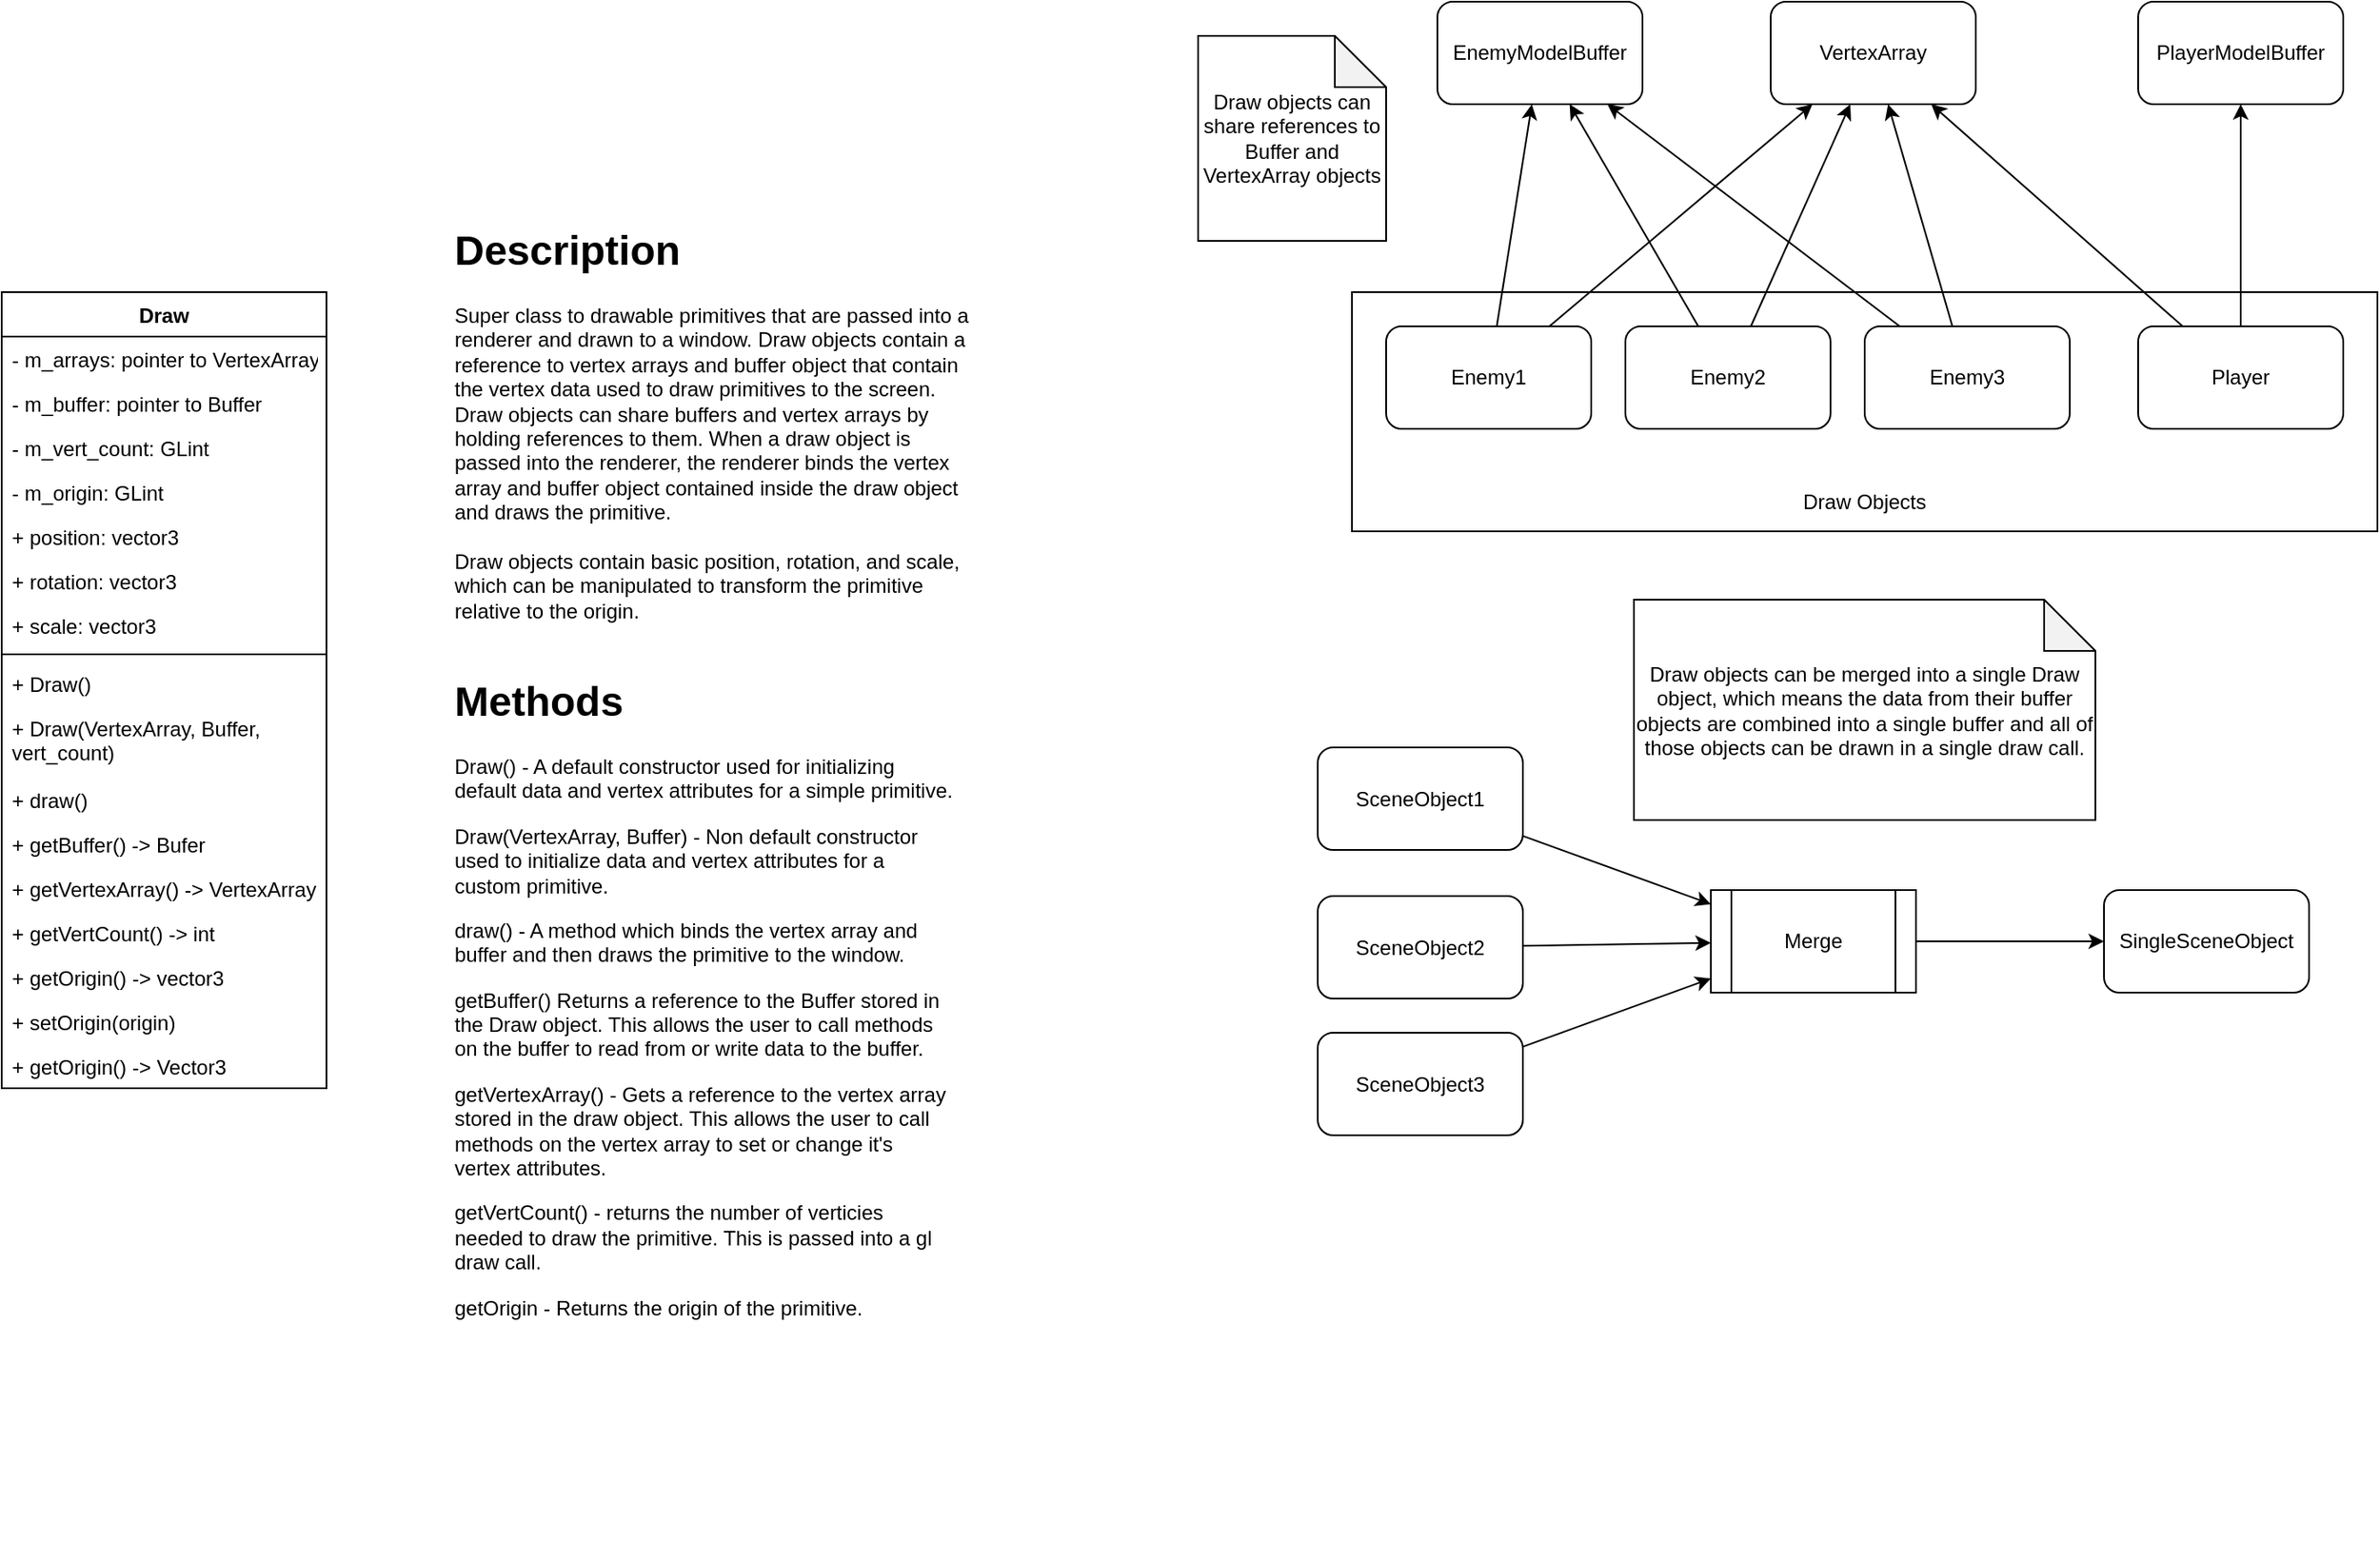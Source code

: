 <mxfile version="14.6.13" type="device"><diagram id="qsjShgKbwdF3y_M5vt2b" name="Page-1"><mxGraphModel dx="1086" dy="966" grid="1" gridSize="10" guides="1" tooltips="1" connect="1" arrows="1" fold="1" page="1" pageScale="1" pageWidth="850" pageHeight="1100" math="0" shadow="0"><root><mxCell id="0"/><mxCell id="1" parent="0"/><mxCell id="NPaTOsSbXUrD-moyDSGT-16" value="" style="rounded=0;whiteSpace=wrap;html=1;" vertex="1" parent="1"><mxGeometry x="960" y="210" width="600" height="140" as="geometry"/></mxCell><mxCell id="PDOAf9BVDCv0E4kB47-G-1" value="Draw" style="swimlane;fontStyle=1;align=center;verticalAlign=top;childLayout=stackLayout;horizontal=1;startSize=26;horizontalStack=0;resizeParent=1;resizeParentMax=0;resizeLast=0;collapsible=1;marginBottom=0;" parent="1" vertex="1"><mxGeometry x="170" y="210" width="190" height="466" as="geometry"/></mxCell><mxCell id="PDOAf9BVDCv0E4kB47-G-6" value="- m_arrays: pointer to VertexArray" style="text;strokeColor=none;fillColor=none;align=left;verticalAlign=top;spacingLeft=4;spacingRight=4;overflow=hidden;rotatable=0;points=[[0,0.5],[1,0.5]];portConstraint=eastwest;" parent="PDOAf9BVDCv0E4kB47-G-1" vertex="1"><mxGeometry y="26" width="190" height="26" as="geometry"/></mxCell><mxCell id="PDOAf9BVDCv0E4kB47-G-12" value="- m_buffer: pointer to Buffer" style="text;strokeColor=none;fillColor=none;align=left;verticalAlign=top;spacingLeft=4;spacingRight=4;overflow=hidden;rotatable=0;points=[[0,0.5],[1,0.5]];portConstraint=eastwest;" parent="PDOAf9BVDCv0E4kB47-G-1" vertex="1"><mxGeometry y="52" width="190" height="26" as="geometry"/></mxCell><mxCell id="nk0rCjZOcF5ZieFdhfrZ-9" value="- m_vert_count: GLint" style="text;strokeColor=none;fillColor=none;align=left;verticalAlign=top;spacingLeft=4;spacingRight=4;overflow=hidden;rotatable=0;points=[[0,0.5],[1,0.5]];portConstraint=eastwest;" parent="PDOAf9BVDCv0E4kB47-G-1" vertex="1"><mxGeometry y="78" width="190" height="26" as="geometry"/></mxCell><mxCell id="nk0rCjZOcF5ZieFdhfrZ-6" value="- m_origin: GLint" style="text;strokeColor=none;fillColor=none;align=left;verticalAlign=top;spacingLeft=4;spacingRight=4;overflow=hidden;rotatable=0;points=[[0,0.5],[1,0.5]];portConstraint=eastwest;" parent="PDOAf9BVDCv0E4kB47-G-1" vertex="1"><mxGeometry y="104" width="190" height="26" as="geometry"/></mxCell><mxCell id="nk0rCjZOcF5ZieFdhfrZ-7" value="+ position: vector3" style="text;strokeColor=none;fillColor=none;align=left;verticalAlign=top;spacingLeft=4;spacingRight=4;overflow=hidden;rotatable=0;points=[[0,0.5],[1,0.5]];portConstraint=eastwest;" parent="PDOAf9BVDCv0E4kB47-G-1" vertex="1"><mxGeometry y="130" width="190" height="26" as="geometry"/></mxCell><mxCell id="nk0rCjZOcF5ZieFdhfrZ-8" value="+ rotation: vector3" style="text;strokeColor=none;fillColor=none;align=left;verticalAlign=top;spacingLeft=4;spacingRight=4;overflow=hidden;rotatable=0;points=[[0,0.5],[1,0.5]];portConstraint=eastwest;" parent="PDOAf9BVDCv0E4kB47-G-1" vertex="1"><mxGeometry y="156" width="190" height="26" as="geometry"/></mxCell><mxCell id="PDOAf9BVDCv0E4kB47-G-2" value="+ scale: vector3" style="text;strokeColor=none;fillColor=none;align=left;verticalAlign=top;spacingLeft=4;spacingRight=4;overflow=hidden;rotatable=0;points=[[0,0.5],[1,0.5]];portConstraint=eastwest;" parent="PDOAf9BVDCv0E4kB47-G-1" vertex="1"><mxGeometry y="182" width="190" height="26" as="geometry"/></mxCell><mxCell id="PDOAf9BVDCv0E4kB47-G-3" value="" style="line;strokeWidth=1;fillColor=none;align=left;verticalAlign=middle;spacingTop=-1;spacingLeft=3;spacingRight=3;rotatable=0;labelPosition=right;points=[];portConstraint=eastwest;" parent="PDOAf9BVDCv0E4kB47-G-1" vertex="1"><mxGeometry y="208" width="190" height="8" as="geometry"/></mxCell><mxCell id="PDOAf9BVDCv0E4kB47-G-14" value="+ Draw()" style="text;strokeColor=none;fillColor=none;align=left;verticalAlign=top;spacingLeft=4;spacingRight=4;overflow=hidden;rotatable=0;points=[[0,0.5],[1,0.5]];portConstraint=eastwest;" parent="PDOAf9BVDCv0E4kB47-G-1" vertex="1"><mxGeometry y="216" width="190" height="26" as="geometry"/></mxCell><mxCell id="nk0rCjZOcF5ZieFdhfrZ-13" value="+ Draw(VertexArray, Buffer,&#10;vert_count)" style="text;strokeColor=none;fillColor=none;align=left;verticalAlign=top;spacingLeft=4;spacingRight=4;overflow=hidden;rotatable=0;points=[[0,0.5],[1,0.5]];portConstraint=eastwest;" parent="PDOAf9BVDCv0E4kB47-G-1" vertex="1"><mxGeometry y="242" width="190" height="42" as="geometry"/></mxCell><mxCell id="nk0rCjZOcF5ZieFdhfrZ-1" value="+ draw()" style="text;strokeColor=none;fillColor=none;align=left;verticalAlign=top;spacingLeft=4;spacingRight=4;overflow=hidden;rotatable=0;points=[[0,0.5],[1,0.5]];portConstraint=eastwest;" parent="PDOAf9BVDCv0E4kB47-G-1" vertex="1"><mxGeometry y="284" width="190" height="26" as="geometry"/></mxCell><mxCell id="nk0rCjZOcF5ZieFdhfrZ-3" value="+ getBuffer() -&gt; Bufer" style="text;strokeColor=none;fillColor=none;align=left;verticalAlign=top;spacingLeft=4;spacingRight=4;overflow=hidden;rotatable=0;points=[[0,0.5],[1,0.5]];portConstraint=eastwest;" parent="PDOAf9BVDCv0E4kB47-G-1" vertex="1"><mxGeometry y="310" width="190" height="26" as="geometry"/></mxCell><mxCell id="nk0rCjZOcF5ZieFdhfrZ-5" value="+ getVertexArray() -&gt; VertexArray" style="text;strokeColor=none;fillColor=none;align=left;verticalAlign=top;spacingLeft=4;spacingRight=4;overflow=hidden;rotatable=0;points=[[0,0.5],[1,0.5]];portConstraint=eastwest;" parent="PDOAf9BVDCv0E4kB47-G-1" vertex="1"><mxGeometry y="336" width="190" height="26" as="geometry"/></mxCell><mxCell id="nk0rCjZOcF5ZieFdhfrZ-10" value="+ getVertCount() -&gt; int" style="text;strokeColor=none;fillColor=none;align=left;verticalAlign=top;spacingLeft=4;spacingRight=4;overflow=hidden;rotatable=0;points=[[0,0.5],[1,0.5]];portConstraint=eastwest;" parent="PDOAf9BVDCv0E4kB47-G-1" vertex="1"><mxGeometry y="362" width="190" height="26" as="geometry"/></mxCell><mxCell id="nk0rCjZOcF5ZieFdhfrZ-11" value="+ getOrigin() -&gt; vector3" style="text;strokeColor=none;fillColor=none;align=left;verticalAlign=top;spacingLeft=4;spacingRight=4;overflow=hidden;rotatable=0;points=[[0,0.5],[1,0.5]];portConstraint=eastwest;" parent="PDOAf9BVDCv0E4kB47-G-1" vertex="1"><mxGeometry y="388" width="190" height="26" as="geometry"/></mxCell><mxCell id="nk0rCjZOcF5ZieFdhfrZ-12" value="+ setOrigin(origin)" style="text;strokeColor=none;fillColor=none;align=left;verticalAlign=top;spacingLeft=4;spacingRight=4;overflow=hidden;rotatable=0;points=[[0,0.5],[1,0.5]];portConstraint=eastwest;" parent="PDOAf9BVDCv0E4kB47-G-1" vertex="1"><mxGeometry y="414" width="190" height="26" as="geometry"/></mxCell><mxCell id="PDOAf9BVDCv0E4kB47-G-8" value="+ getOrigin() -&gt; Vector3" style="text;strokeColor=none;fillColor=none;align=left;verticalAlign=top;spacingLeft=4;spacingRight=4;overflow=hidden;rotatable=0;points=[[0,0.5],[1,0.5]];portConstraint=eastwest;" parent="PDOAf9BVDCv0E4kB47-G-1" vertex="1"><mxGeometry y="440" width="190" height="26" as="geometry"/></mxCell><mxCell id="PDOAf9BVDCv0E4kB47-G-5" value="&lt;h1&gt;Description&lt;/h1&gt;&lt;div&gt;Super class to drawable primitives that are passed into a renderer and drawn to a window. Draw objects contain a reference to vertex arrays and buffer object that contain the vertex data used to draw primitives to the screen. Draw objects can share buffers and vertex arrays by holding references to them. When a draw object is passed into the renderer, the renderer binds the vertex array and buffer object contained inside the draw object and draws the primitive.&lt;/div&gt;&lt;div&gt;&lt;br&gt;&lt;/div&gt;&lt;div&gt;Draw objects contain basic position, rotation, and scale, which can be manipulated to transform the primitive relative to the origin.&lt;/div&gt;" style="text;html=1;strokeColor=none;fillColor=none;spacing=5;spacingTop=-20;whiteSpace=wrap;overflow=hidden;rounded=0;" parent="1" vertex="1"><mxGeometry x="430" y="166" width="310" height="244" as="geometry"/></mxCell><mxCell id="PDOAf9BVDCv0E4kB47-G-13" value="&lt;h1&gt;Methods&lt;/h1&gt;&lt;p&gt;Draw() - A default constructor used for initializing default data and vertex attributes for a simple primitive.&lt;/p&gt;&lt;p&gt;Draw(VertexArray, Buffer) - Non default constructor used to initialize data and vertex attributes for a custom primitive.&lt;/p&gt;&lt;p&gt;draw() - A method which binds the vertex array and buffer and then draws the primitive to the window.&lt;/p&gt;&lt;p&gt;&lt;span&gt;getBuffer() Returns a reference to the Buffer stored in the Draw object. This allows the user to call methods on the buffer to read from or write data to the buffer.&lt;/span&gt;&lt;/p&gt;&lt;p&gt;getVertexArray() - Gets a reference to the vertex array stored in the draw object. This allows the user to call methods on the vertex array to set or change it's vertex attributes.&lt;/p&gt;&lt;p&gt;getVertCount() - returns the number of verticies needed to draw the primitive. This is passed into a gl draw call.&lt;/p&gt;&lt;p&gt;getOrigin - Returns the origin of the primitive.&lt;/p&gt;" style="text;html=1;strokeColor=none;fillColor=none;spacing=5;spacingTop=-20;whiteSpace=wrap;overflow=hidden;rounded=0;" parent="1" vertex="1"><mxGeometry x="430" y="430" width="300" height="510" as="geometry"/></mxCell><mxCell id="NPaTOsSbXUrD-moyDSGT-1" value="VertexArray" style="rounded=1;whiteSpace=wrap;html=1;" vertex="1" parent="1"><mxGeometry x="1205" y="40" width="120" height="60" as="geometry"/></mxCell><mxCell id="NPaTOsSbXUrD-moyDSGT-2" value="EnemyModelBuffer" style="rounded=1;whiteSpace=wrap;html=1;" vertex="1" parent="1"><mxGeometry x="1010" y="40" width="120" height="60" as="geometry"/></mxCell><mxCell id="NPaTOsSbXUrD-moyDSGT-3" value="Enemy1" style="rounded=1;whiteSpace=wrap;html=1;" vertex="1" parent="1"><mxGeometry x="980" y="230" width="120" height="60" as="geometry"/></mxCell><mxCell id="NPaTOsSbXUrD-moyDSGT-4" value="Enemy2" style="rounded=1;whiteSpace=wrap;html=1;" vertex="1" parent="1"><mxGeometry x="1120" y="230" width="120" height="60" as="geometry"/></mxCell><mxCell id="NPaTOsSbXUrD-moyDSGT-5" value="Enemy3" style="rounded=1;whiteSpace=wrap;html=1;" vertex="1" parent="1"><mxGeometry x="1260" y="230" width="120" height="60" as="geometry"/></mxCell><mxCell id="NPaTOsSbXUrD-moyDSGT-6" value="" style="endArrow=classic;html=1;" edge="1" parent="1" source="NPaTOsSbXUrD-moyDSGT-3" target="NPaTOsSbXUrD-moyDSGT-1"><mxGeometry width="50" height="50" relative="1" as="geometry"><mxPoint x="1000" y="220" as="sourcePoint"/><mxPoint x="1050" y="170" as="targetPoint"/></mxGeometry></mxCell><mxCell id="NPaTOsSbXUrD-moyDSGT-7" value="" style="endArrow=classic;html=1;" edge="1" parent="1" source="NPaTOsSbXUrD-moyDSGT-4" target="NPaTOsSbXUrD-moyDSGT-1"><mxGeometry width="50" height="50" relative="1" as="geometry"><mxPoint x="1041.053" y="240" as="sourcePoint"/><mxPoint x="1088.947" y="110" as="targetPoint"/></mxGeometry></mxCell><mxCell id="NPaTOsSbXUrD-moyDSGT-8" value="" style="endArrow=classic;html=1;" edge="1" parent="1" source="NPaTOsSbXUrD-moyDSGT-5" target="NPaTOsSbXUrD-moyDSGT-1"><mxGeometry width="50" height="50" relative="1" as="geometry"><mxPoint x="1277.897" y="230" as="sourcePoint"/><mxPoint x="1230.003" y="100" as="targetPoint"/></mxGeometry></mxCell><mxCell id="NPaTOsSbXUrD-moyDSGT-9" value="" style="endArrow=classic;html=1;" edge="1" parent="1" source="NPaTOsSbXUrD-moyDSGT-3" target="NPaTOsSbXUrD-moyDSGT-2"><mxGeometry width="50" height="50" relative="1" as="geometry"><mxPoint x="1023.682" y="240" as="sourcePoint"/><mxPoint x="879.998" y="110" as="targetPoint"/></mxGeometry></mxCell><mxCell id="NPaTOsSbXUrD-moyDSGT-10" value="" style="endArrow=classic;html=1;" edge="1" parent="1" source="NPaTOsSbXUrD-moyDSGT-4" target="NPaTOsSbXUrD-moyDSGT-2"><mxGeometry width="50" height="50" relative="1" as="geometry"><mxPoint x="1065.526" y="240" as="sourcePoint"/><mxPoint x="1219.474" y="110" as="targetPoint"/></mxGeometry></mxCell><mxCell id="NPaTOsSbXUrD-moyDSGT-11" value="" style="endArrow=classic;html=1;" edge="1" parent="1" source="NPaTOsSbXUrD-moyDSGT-5" target="NPaTOsSbXUrD-moyDSGT-2"><mxGeometry width="50" height="50" relative="1" as="geometry"><mxPoint x="1183.421" y="240" as="sourcePoint"/><mxPoint x="1241.579" y="110" as="targetPoint"/></mxGeometry></mxCell><mxCell id="NPaTOsSbXUrD-moyDSGT-12" value="Player" style="rounded=1;whiteSpace=wrap;html=1;" vertex="1" parent="1"><mxGeometry x="1420" y="230" width="120" height="60" as="geometry"/></mxCell><mxCell id="NPaTOsSbXUrD-moyDSGT-13" value="PlayerModelBuffer" style="rounded=1;whiteSpace=wrap;html=1;" vertex="1" parent="1"><mxGeometry x="1420" y="40" width="120" height="60" as="geometry"/></mxCell><mxCell id="NPaTOsSbXUrD-moyDSGT-14" value="" style="endArrow=classic;html=1;" edge="1" parent="1" source="NPaTOsSbXUrD-moyDSGT-12" target="NPaTOsSbXUrD-moyDSGT-1"><mxGeometry width="50" height="50" relative="1" as="geometry"><mxPoint x="1520" y="190" as="sourcePoint"/><mxPoint x="1570" y="140" as="targetPoint"/></mxGeometry></mxCell><mxCell id="NPaTOsSbXUrD-moyDSGT-15" value="" style="endArrow=classic;html=1;" edge="1" parent="1" source="NPaTOsSbXUrD-moyDSGT-12" target="NPaTOsSbXUrD-moyDSGT-13"><mxGeometry width="50" height="50" relative="1" as="geometry"><mxPoint x="1590" y="190" as="sourcePoint"/><mxPoint x="1640" y="140" as="targetPoint"/></mxGeometry></mxCell><mxCell id="NPaTOsSbXUrD-moyDSGT-17" value="Draw Objects" style="text;html=1;strokeColor=none;fillColor=none;align=center;verticalAlign=middle;whiteSpace=wrap;rounded=0;" vertex="1" parent="1"><mxGeometry x="1210" y="323" width="100" height="20" as="geometry"/></mxCell><mxCell id="NPaTOsSbXUrD-moyDSGT-18" value="Draw objects can share references to Buffer and VertexArray objects" style="shape=note;whiteSpace=wrap;html=1;backgroundOutline=1;darkOpacity=0.05;" vertex="1" parent="1"><mxGeometry x="870" y="60" width="110" height="120" as="geometry"/></mxCell><mxCell id="NPaTOsSbXUrD-moyDSGT-19" value="Merge" style="shape=process;whiteSpace=wrap;html=1;backgroundOutline=1;" vertex="1" parent="1"><mxGeometry x="1170" y="560" width="120" height="60" as="geometry"/></mxCell><mxCell id="NPaTOsSbXUrD-moyDSGT-20" value="SceneObject1&lt;span style=&quot;color: rgba(0 , 0 , 0 , 0) ; font-family: monospace ; font-size: 0px&quot;&gt;%3CmxGraphModel%3E%3Croot%3E%3CmxCell%20id%3D%220%22%2F%3E%3CmxCell%20id%3D%221%22%20parent%3D%220%22%2F%3E%3CmxCell%20id%3D%222%22%20value%3D%22Buffer1%22%20style%3D%22rounded%3D1%3BwhiteSpace%3Dwrap%3Bhtml%3D1%3B%22%20vertex%3D%221%22%20parent%3D%221%22%3E%3CmxGeometry%20x%3D%22960%22%20y%3D%22240%22%20width%3D%22120%22%20height%3D%2260%22%20as%3D%22geometry%22%2F%3E%3C%2FmxCell%3E%3C%2Froot%3E%3C%2FmxGraphModel%3E&lt;/span&gt;" style="rounded=1;whiteSpace=wrap;html=1;" vertex="1" parent="1"><mxGeometry x="940" y="476.5" width="120" height="60" as="geometry"/></mxCell><mxCell id="NPaTOsSbXUrD-moyDSGT-21" value="SceneObject3&lt;span style=&quot;color: rgba(0 , 0 , 0 , 0) ; font-family: monospace ; font-size: 0px&quot;&gt;%3CmxGraphModel%3E%3Croot%3E%3CmxCell%20id%3D%220%22%2F%3E%3CmxCell%20id%3D%221%22%20parent%3D%220%22%2F%3E%3CmxCell%20id%3D%222%22%20value%3D%22Buffer1%22%20style%3D%22rounded%3D1%3BwhiteSpace%3Dwrap%3Bhtml%3D1%3B%22%20vertex%3D%221%22%20parent%3D%221%22%3E%3CmxGeometry%20x%3D%22960%22%20y%3D%22240%22%20width%3D%22120%22%20height%3D%2260%22%20as%3D%22geometry%22%2F%3E%3C%2FmxCell%3E%3C%2Froot%3E%3C%2FmxGraphModel%3E&lt;/span&gt;" style="rounded=1;whiteSpace=wrap;html=1;" vertex="1" parent="1"><mxGeometry x="940" y="643.5" width="120" height="60" as="geometry"/></mxCell><mxCell id="NPaTOsSbXUrD-moyDSGT-22" value="SceneObject2&lt;span style=&quot;color: rgba(0 , 0 , 0 , 0) ; font-family: monospace ; font-size: 0px&quot;&gt;%3CmxGraphModel%3E%3Croot%3E%3CmxCell%20id%3D%220%22%2F%3E%3CmxCell%20id%3D%221%22%20parent%3D%220%22%2F%3E%3CmxCell%20id%3D%222%22%20value%3D%22Buffer1%22%20style%3D%22rounded%3D1%3BwhiteSpace%3Dwrap%3Bhtml%3D1%3B%22%20vertex%3D%221%22%20parent%3D%221%22%3E%3CmxGeometry%20x%3D%22960%22%20y%3D%22240%22%20width%3D%22120%22%20height%3D%2260%22%20as%3D%22geometry%22%2F%3E%3C%2FmxCell%3E%3C%2Froot%3E%3C%2FmxGraphModel%3&lt;/span&gt;" style="rounded=1;whiteSpace=wrap;html=1;" vertex="1" parent="1"><mxGeometry x="940" y="563.5" width="120" height="60" as="geometry"/></mxCell><mxCell id="NPaTOsSbXUrD-moyDSGT-25" value="" style="endArrow=classic;html=1;" edge="1" parent="1" source="NPaTOsSbXUrD-moyDSGT-20" target="NPaTOsSbXUrD-moyDSGT-19"><mxGeometry width="50" height="50" relative="1" as="geometry"><mxPoint x="1110" y="480" as="sourcePoint"/><mxPoint x="1160" y="430" as="targetPoint"/></mxGeometry></mxCell><mxCell id="NPaTOsSbXUrD-moyDSGT-26" value="" style="endArrow=classic;html=1;" edge="1" parent="1" source="NPaTOsSbXUrD-moyDSGT-22" target="NPaTOsSbXUrD-moyDSGT-19"><mxGeometry width="50" height="50" relative="1" as="geometry"><mxPoint x="1160" y="740" as="sourcePoint"/><mxPoint x="1210" y="690" as="targetPoint"/></mxGeometry></mxCell><mxCell id="NPaTOsSbXUrD-moyDSGT-27" value="" style="endArrow=classic;html=1;" edge="1" parent="1" source="NPaTOsSbXUrD-moyDSGT-21" target="NPaTOsSbXUrD-moyDSGT-19"><mxGeometry width="50" height="50" relative="1" as="geometry"><mxPoint x="1160" y="740" as="sourcePoint"/><mxPoint x="1210" y="690" as="targetPoint"/></mxGeometry></mxCell><mxCell id="NPaTOsSbXUrD-moyDSGT-28" value="SingleSceneObject" style="rounded=1;whiteSpace=wrap;html=1;" vertex="1" parent="1"><mxGeometry x="1400" y="560" width="120" height="60" as="geometry"/></mxCell><mxCell id="NPaTOsSbXUrD-moyDSGT-29" value="" style="endArrow=classic;html=1;" edge="1" parent="1" source="NPaTOsSbXUrD-moyDSGT-19" target="NPaTOsSbXUrD-moyDSGT-28"><mxGeometry width="50" height="50" relative="1" as="geometry"><mxPoint x="1180" y="510" as="sourcePoint"/><mxPoint x="1230" y="460" as="targetPoint"/></mxGeometry></mxCell><mxCell id="NPaTOsSbXUrD-moyDSGT-30" value="Draw objects can be merged into a single Draw object, which means the data from their buffer objects are combined into a single buffer and all of those objects can be drawn in a single draw call." style="shape=note;whiteSpace=wrap;html=1;backgroundOutline=1;darkOpacity=0.05;" vertex="1" parent="1"><mxGeometry x="1125" y="390" width="270" height="129" as="geometry"/></mxCell></root></mxGraphModel></diagram></mxfile>